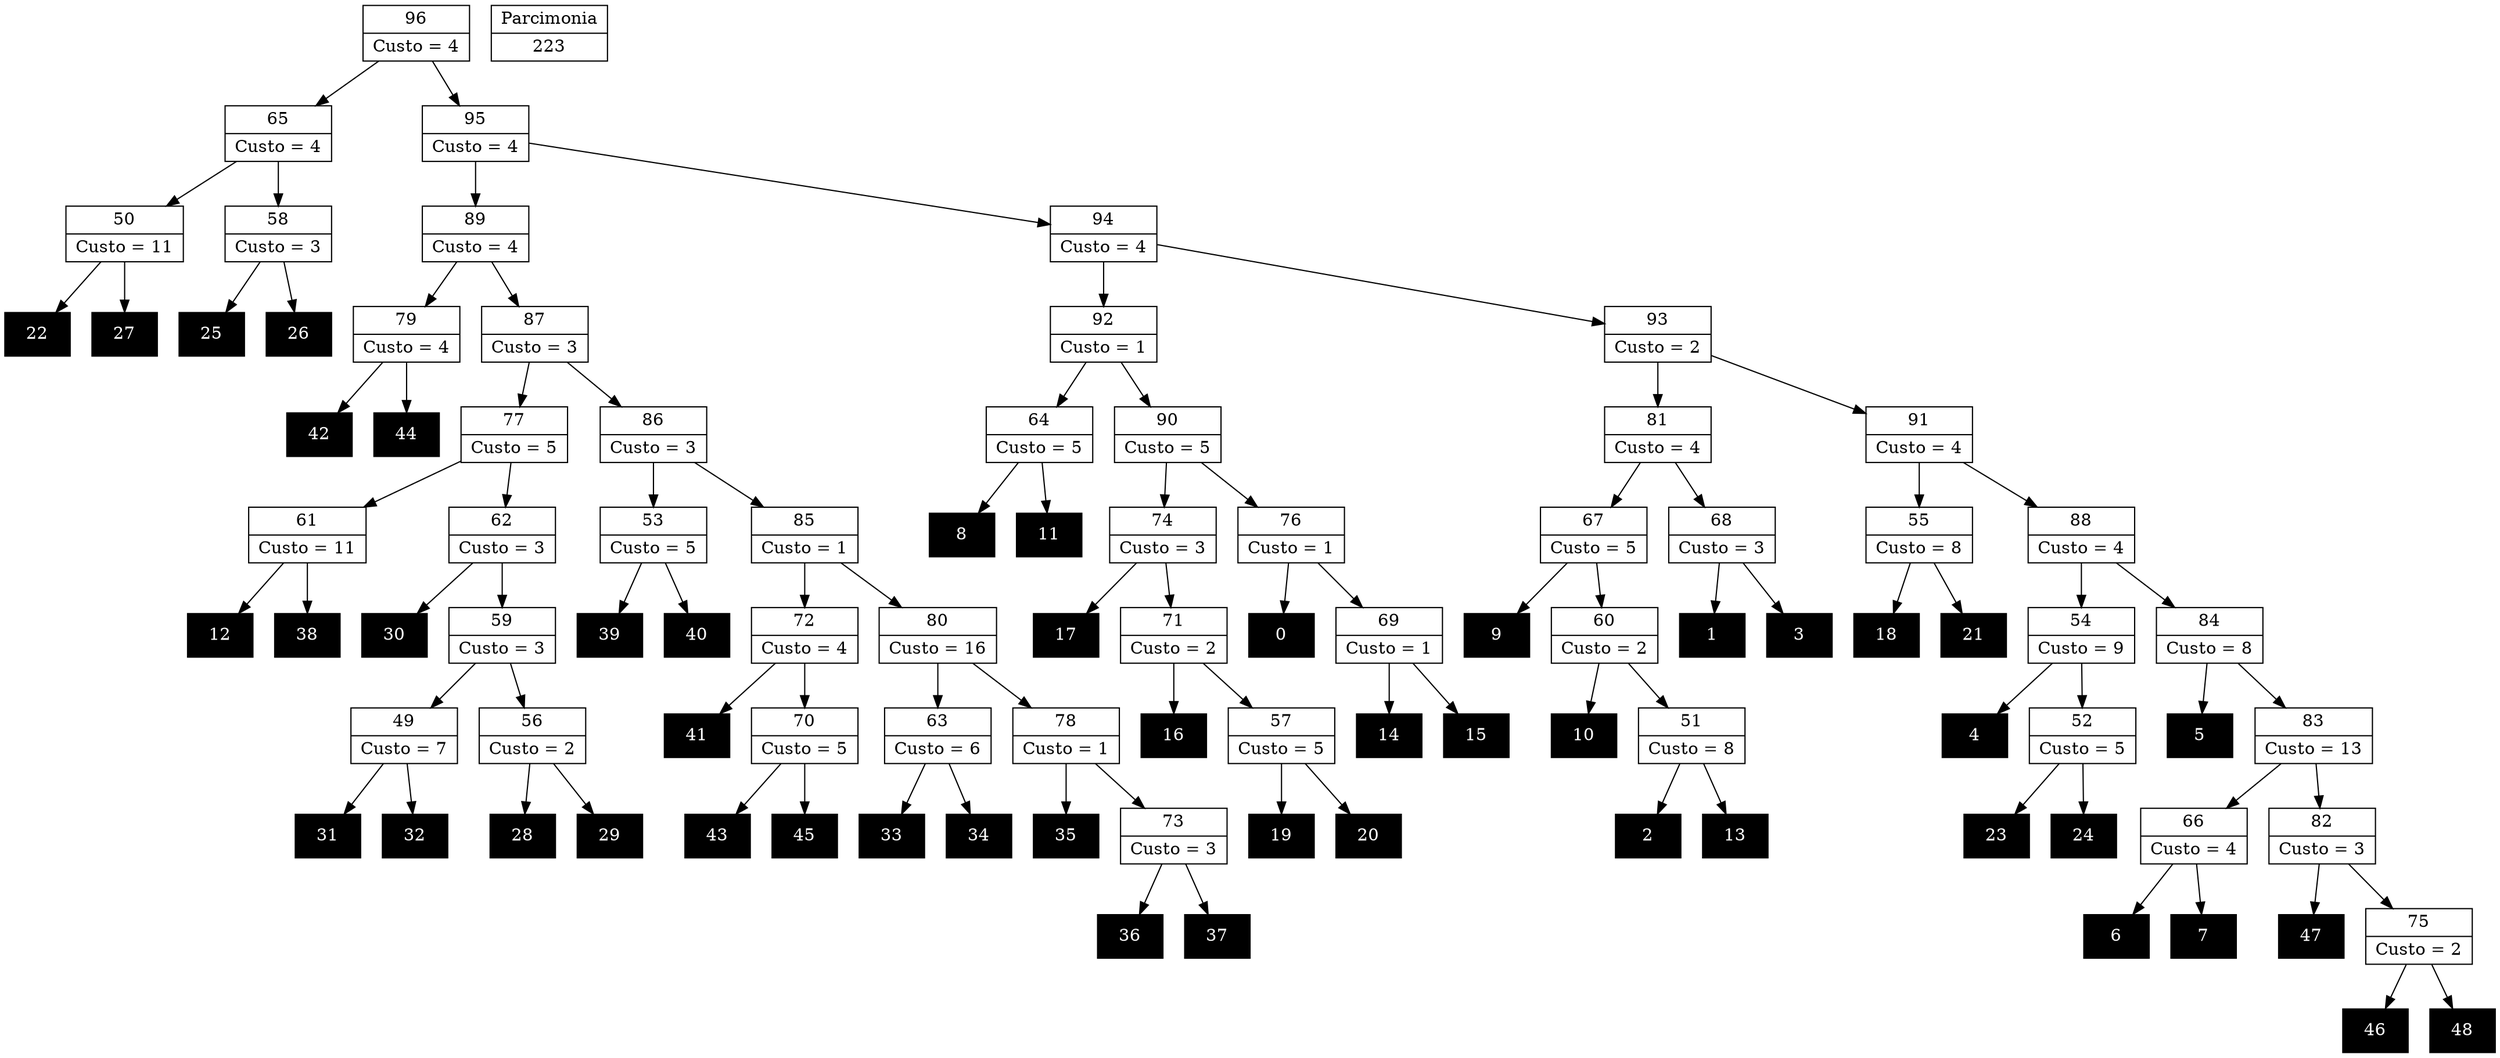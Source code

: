 Digraph G {
0 [shape="record", label="{0}",style=filled, color=black, fontcolor=white,fontsize=14, height=0.5]
1 [shape="record", label="{1}",style=filled, color=black, fontcolor=white,fontsize=14, height=0.5]
2 [shape="record", label="{2}",style=filled, color=black, fontcolor=white,fontsize=14, height=0.5]
3 [shape="record", label="{3}",style=filled, color=black, fontcolor=white,fontsize=14, height=0.5]
4 [shape="record", label="{4}",style=filled, color=black, fontcolor=white,fontsize=14, height=0.5]
5 [shape="record", label="{5}",style=filled, color=black, fontcolor=white,fontsize=14, height=0.5]
6 [shape="record", label="{6}",style=filled, color=black, fontcolor=white,fontsize=14, height=0.5]
7 [shape="record", label="{7}",style=filled, color=black, fontcolor=white,fontsize=14, height=0.5]
8 [shape="record", label="{8}",style=filled, color=black, fontcolor=white,fontsize=14, height=0.5]
9 [shape="record", label="{9}",style=filled, color=black, fontcolor=white,fontsize=14, height=0.5]
10 [shape="record", label="{10}",style=filled, color=black, fontcolor=white,fontsize=14, height=0.5]
11 [shape="record", label="{11}",style=filled, color=black, fontcolor=white,fontsize=14, height=0.5]
12 [shape="record", label="{12}",style=filled, color=black, fontcolor=white,fontsize=14, height=0.5]
13 [shape="record", label="{13}",style=filled, color=black, fontcolor=white,fontsize=14, height=0.5]
14 [shape="record", label="{14}",style=filled, color=black, fontcolor=white,fontsize=14, height=0.5]
15 [shape="record", label="{15}",style=filled, color=black, fontcolor=white,fontsize=14, height=0.5]
16 [shape="record", label="{16}",style=filled, color=black, fontcolor=white,fontsize=14, height=0.5]
17 [shape="record", label="{17}",style=filled, color=black, fontcolor=white,fontsize=14, height=0.5]
18 [shape="record", label="{18}",style=filled, color=black, fontcolor=white,fontsize=14, height=0.5]
19 [shape="record", label="{19}",style=filled, color=black, fontcolor=white,fontsize=14, height=0.5]
20 [shape="record", label="{20}",style=filled, color=black, fontcolor=white,fontsize=14, height=0.5]
21 [shape="record", label="{21}",style=filled, color=black, fontcolor=white,fontsize=14, height=0.5]
22 [shape="record", label="{22}",style=filled, color=black, fontcolor=white,fontsize=14, height=0.5]
23 [shape="record", label="{23}",style=filled, color=black, fontcolor=white,fontsize=14, height=0.5]
24 [shape="record", label="{24}",style=filled, color=black, fontcolor=white,fontsize=14, height=0.5]
25 [shape="record", label="{25}",style=filled, color=black, fontcolor=white,fontsize=14, height=0.5]
26 [shape="record", label="{26}",style=filled, color=black, fontcolor=white,fontsize=14, height=0.5]
27 [shape="record", label="{27}",style=filled, color=black, fontcolor=white,fontsize=14, height=0.5]
28 [shape="record", label="{28}",style=filled, color=black, fontcolor=white,fontsize=14, height=0.5]
29 [shape="record", label="{29}",style=filled, color=black, fontcolor=white,fontsize=14, height=0.5]
30 [shape="record", label="{30}",style=filled, color=black, fontcolor=white,fontsize=14, height=0.5]
31 [shape="record", label="{31}",style=filled, color=black, fontcolor=white,fontsize=14, height=0.5]
32 [shape="record", label="{32}",style=filled, color=black, fontcolor=white,fontsize=14, height=0.5]
33 [shape="record", label="{33}",style=filled, color=black, fontcolor=white,fontsize=14, height=0.5]
34 [shape="record", label="{34}",style=filled, color=black, fontcolor=white,fontsize=14, height=0.5]
35 [shape="record", label="{35}",style=filled, color=black, fontcolor=white,fontsize=14, height=0.5]
36 [shape="record", label="{36}",style=filled, color=black, fontcolor=white,fontsize=14, height=0.5]
37 [shape="record", label="{37}",style=filled, color=black, fontcolor=white,fontsize=14, height=0.5]
38 [shape="record", label="{38}",style=filled, color=black, fontcolor=white,fontsize=14, height=0.5]
39 [shape="record", label="{39}",style=filled, color=black, fontcolor=white,fontsize=14, height=0.5]
40 [shape="record", label="{40}",style=filled, color=black, fontcolor=white,fontsize=14, height=0.5]
41 [shape="record", label="{41}",style=filled, color=black, fontcolor=white,fontsize=14, height=0.5]
42 [shape="record", label="{42}",style=filled, color=black, fontcolor=white,fontsize=14, height=0.5]
43 [shape="record", label="{43}",style=filled, color=black, fontcolor=white,fontsize=14, height=0.5]
44 [shape="record", label="{44}",style=filled, color=black, fontcolor=white,fontsize=14, height=0.5]
45 [shape="record", label="{45}",style=filled, color=black, fontcolor=white,fontsize=14, height=0.5]
46 [shape="record", label="{46}",style=filled, color=black, fontcolor=white,fontsize=14, height=0.5]
47 [shape="record", label="{47}",style=filled, color=black, fontcolor=white,fontsize=14, height=0.5]
48 [shape="record", label="{48}",style=filled, color=black, fontcolor=white,fontsize=14, height=0.5]
49 [shape="record", label="{49|Custo = 7}"]
50 [shape="record", label="{50|Custo = 11}"]
51 [shape="record", label="{51|Custo = 8}"]
52 [shape="record", label="{52|Custo = 5}"]
53 [shape="record", label="{53|Custo = 5}"]
54 [shape="record", label="{54|Custo = 9}"]
55 [shape="record", label="{55|Custo = 8}"]
56 [shape="record", label="{56|Custo = 2}"]
57 [shape="record", label="{57|Custo = 5}"]
58 [shape="record", label="{58|Custo = 3}"]
59 [shape="record", label="{59|Custo = 3}"]
60 [shape="record", label="{60|Custo = 2}"]
61 [shape="record", label="{61|Custo = 11}"]
62 [shape="record", label="{62|Custo = 3}"]
63 [shape="record", label="{63|Custo = 6}"]
64 [shape="record", label="{64|Custo = 5}"]
65 [shape="record", label="{65|Custo = 4}"]
66 [shape="record", label="{66|Custo = 4}"]
67 [shape="record", label="{67|Custo = 5}"]
68 [shape="record", label="{68|Custo = 3}"]
69 [shape="record", label="{69|Custo = 1}"]
70 [shape="record", label="{70|Custo = 5}"]
71 [shape="record", label="{71|Custo = 2}"]
72 [shape="record", label="{72|Custo = 4}"]
73 [shape="record", label="{73|Custo = 3}"]
74 [shape="record", label="{74|Custo = 3}"]
75 [shape="record", label="{75|Custo = 2}"]
76 [shape="record", label="{76|Custo = 1}"]
77 [shape="record", label="{77|Custo = 5}"]
78 [shape="record", label="{78|Custo = 1}"]
79 [shape="record", label="{79|Custo = 4}"]
80 [shape="record", label="{80|Custo = 16}"]
81 [shape="record", label="{81|Custo = 4}"]
82 [shape="record", label="{82|Custo = 3}"]
83 [shape="record", label="{83|Custo = 13}"]
84 [shape="record", label="{84|Custo = 8}"]
85 [shape="record", label="{85|Custo = 1}"]
86 [shape="record", label="{86|Custo = 3}"]
87 [shape="record", label="{87|Custo = 3}"]
88 [shape="record", label="{88|Custo = 4}"]
89 [shape="record", label="{89|Custo = 4}"]
90 [shape="record", label="{90|Custo = 5}"]
91 [shape="record", label="{91|Custo = 4}"]
92 [shape="record", label="{92|Custo = 1}"]
93 [shape="record", label="{93|Custo = 2}"]
94 [shape="record", label="{94|Custo = 4}"]
95 [shape="record", label="{95|Custo = 4}"]
96 [shape="record", label="{96|Custo = 4}"]

49->32
49->31
50->27
50->22
51->13
51->2
52->24
52->23
53->40
53->39
54->52
54->4
55->21
55->18
56->29
56->28
57->20
57->19
58->26
58->25
59->56
59->49
60->51
60->10
61->38
61->12
62->59
62->30
63->34
63->33
64->11
64->8
65->58
65->50
66->7
66->6
67->60
67->9
68->3
68->1
69->15
69->14
70->45
70->43
71->57
71->16
72->70
72->41
73->37
73->36
74->71
74->17
75->48
75->46
76->69
76->0
77->62
77->61
78->73
78->35
79->44
79->42
80->78
80->63
81->68
81->67
82->75
82->47
83->82
83->66
84->83
84->5
85->80
85->72
86->85
86->53
87->86
87->77
88->84
88->54
89->87
89->79
90->76
90->74
91->88
91->55
92->90
92->64
93->91
93->81
94->93
94->92
95->94
95->89
96->95
96->65

223 [shape="record", label="{Parcimonia|223}"]
}